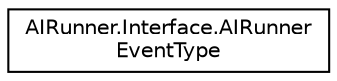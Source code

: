 digraph "Graphical Class Hierarchy"
{
  edge [fontname="Helvetica",fontsize="10",labelfontname="Helvetica",labelfontsize="10"];
  node [fontname="Helvetica",fontsize="10",shape=record];
  rankdir="LR";
  Node1 [label="AIRunner.Interface.AIRunner\lEventType",height=0.2,width=0.4,color="black", fillcolor="white", style="filled",URL="$enum_a_i_runner_1_1_interface_1_1_a_i_runner_event_type.html"];
}
